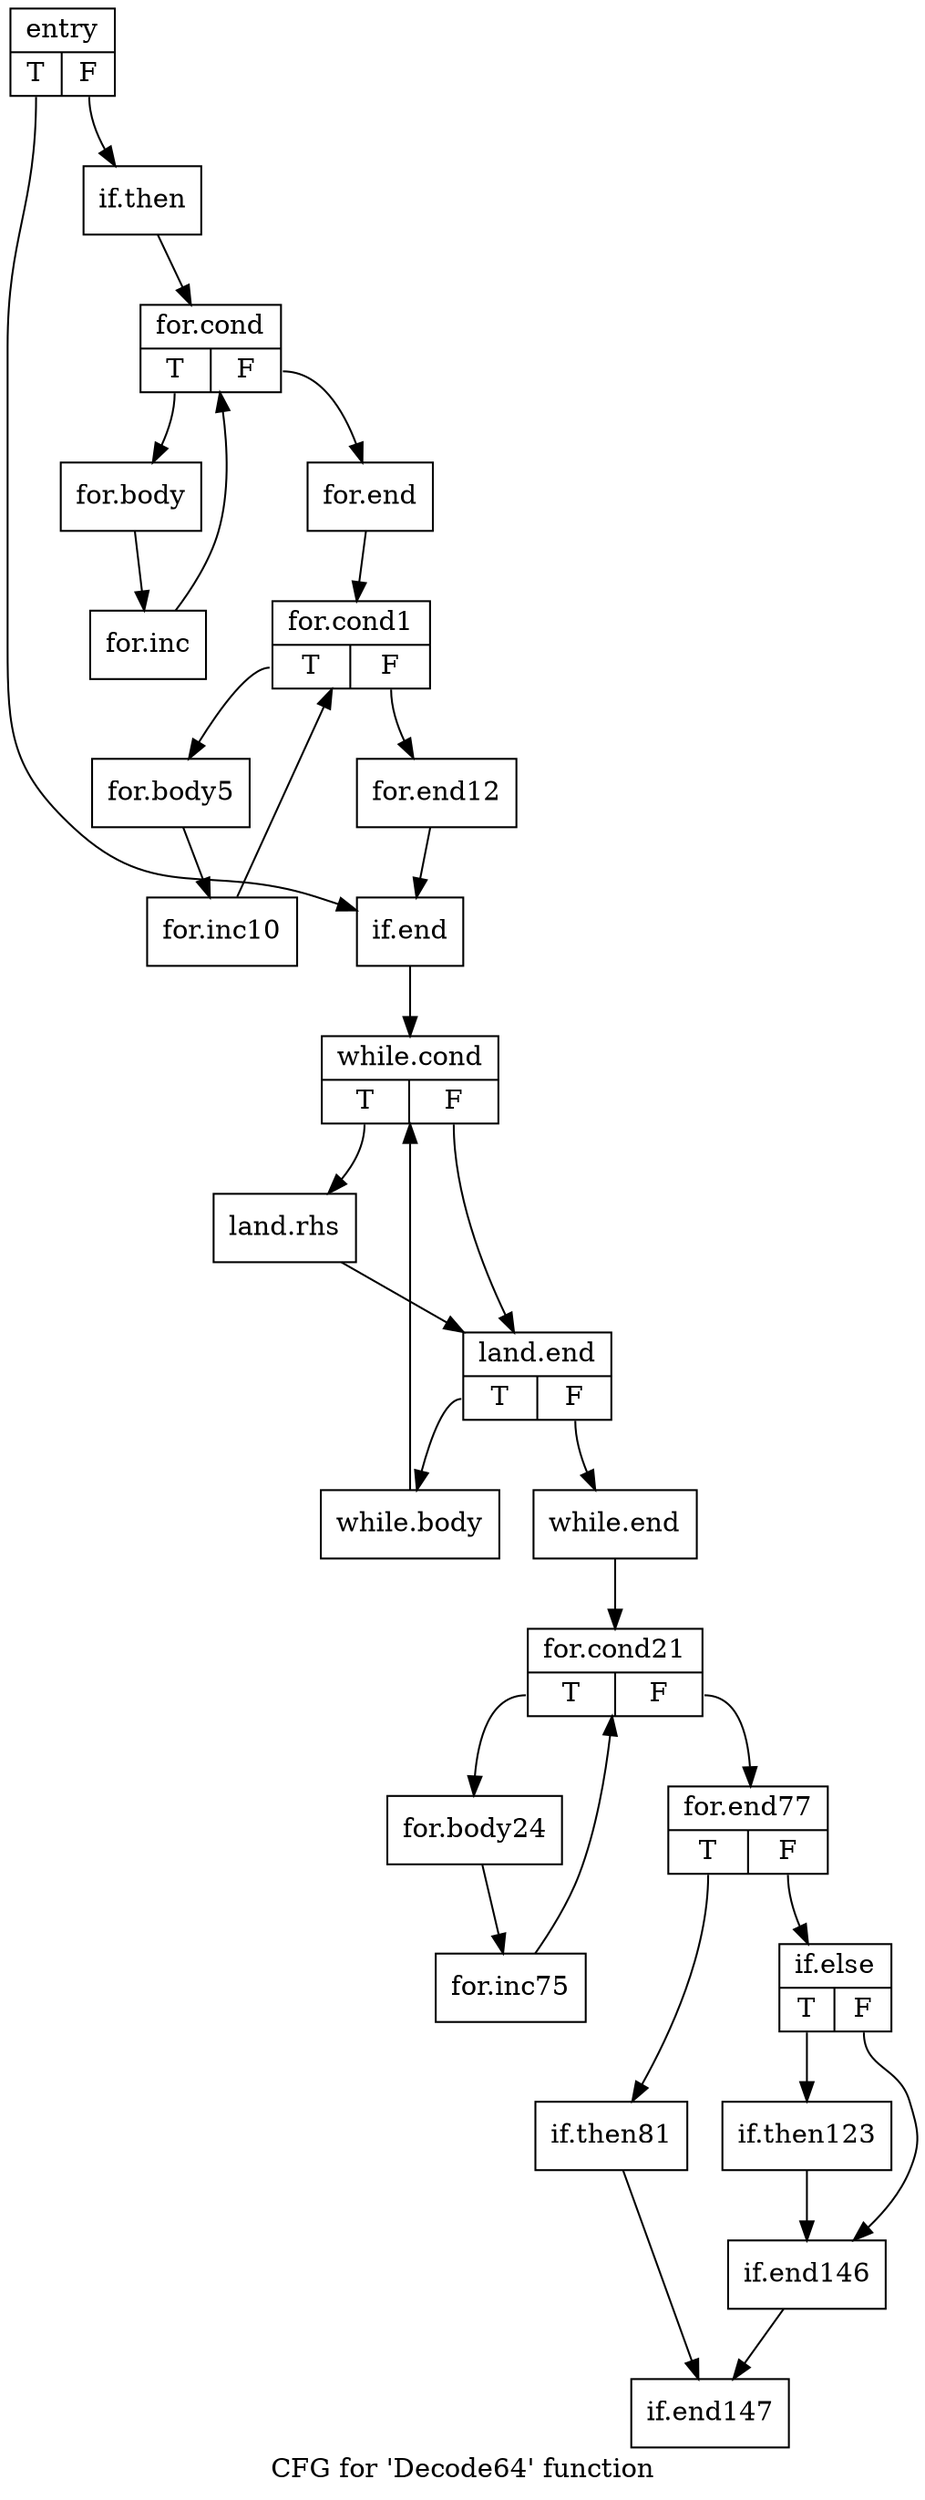 digraph "CFG for 'Decode64' function" {
	label="CFG for 'Decode64' function";

	Node0x1b5a5d0 [shape=record,label="{entry|{<s0>T|<s1>F}}"];
	Node0x1b5a5d0:s0 -> Node0x1b5abf0;
	Node0x1b5a5d0:s1 -> Node0x1b5a530;
	Node0x1b5a530 [shape=record,label="{if.then}"];
	Node0x1b5a530 -> Node0x1b5aef0;
	Node0x1b5aef0 [shape=record,label="{for.cond|{<s0>T|<s1>F}}"];
	Node0x1b5aef0:s0 -> Node0x1b909f0;
	Node0x1b5aef0:s1 -> Node0x1b90ad0;
	Node0x1b909f0 [shape=record,label="{for.body}"];
	Node0x1b909f0 -> Node0x1b90e10;
	Node0x1b90e10 [shape=record,label="{for.inc}"];
	Node0x1b90e10 -> Node0x1b5aef0;
	Node0x1b90ad0 [shape=record,label="{for.end}"];
	Node0x1b90ad0 -> Node0x1b91130;
	Node0x1b91130 [shape=record,label="{for.cond1|{<s0>T|<s1>F}}"];
	Node0x1b91130:s0 -> Node0x1b5ad80;
	Node0x1b91130:s1 -> Node0x1b91710;
	Node0x1b5ad80 [shape=record,label="{for.body5}"];
	Node0x1b5ad80 -> Node0x1b91210;
	Node0x1b91210 [shape=record,label="{for.inc10}"];
	Node0x1b91210 -> Node0x1b91130;
	Node0x1b91710 [shape=record,label="{for.end12}"];
	Node0x1b91710 -> Node0x1b5abf0;
	Node0x1b5abf0 [shape=record,label="{if.end}"];
	Node0x1b5abf0 -> Node0x1b71cf0;
	Node0x1b71cf0 [shape=record,label="{while.cond|{<s0>T|<s1>F}}"];
	Node0x1b71cf0:s0 -> Node0x1b71ec0;
	Node0x1b71cf0:s1 -> Node0x1b71fa0;
	Node0x1b71ec0 [shape=record,label="{land.rhs}"];
	Node0x1b71ec0 -> Node0x1b71fa0;
	Node0x1b71fa0 [shape=record,label="{land.end|{<s0>T|<s1>F}}"];
	Node0x1b71fa0:s0 -> Node0x1b725e0;
	Node0x1b71fa0:s1 -> Node0x1b72660;
	Node0x1b725e0 [shape=record,label="{while.body}"];
	Node0x1b725e0 -> Node0x1b71cf0;
	Node0x1b72660 [shape=record,label="{while.end}"];
	Node0x1b72660 -> Node0x1b73110;
	Node0x1b73110 [shape=record,label="{for.cond21|{<s0>T|<s1>F}}"];
	Node0x1b73110:s0 -> Node0x1b733d0;
	Node0x1b73110:s1 -> Node0x1b734b0;
	Node0x1b733d0 [shape=record,label="{for.body24}"];
	Node0x1b733d0 -> Node0x1b72cb0;
	Node0x1b72cb0 [shape=record,label="{for.inc75}"];
	Node0x1b72cb0 -> Node0x1b73110;
	Node0x1b734b0 [shape=record,label="{for.end77|{<s0>T|<s1>F}}"];
	Node0x1b734b0:s0 -> Node0x1b9bec0;
	Node0x1b734b0:s1 -> Node0x1b9bfa0;
	Node0x1b9bec0 [shape=record,label="{if.then81}"];
	Node0x1b9bec0 -> Node0x1b9e210;
	Node0x1b9bfa0 [shape=record,label="{if.else|{<s0>T|<s1>F}}"];
	Node0x1b9bfa0:s0 -> Node0x1b9e4d0;
	Node0x1b9bfa0:s1 -> Node0x1b9e5b0;
	Node0x1b9e4d0 [shape=record,label="{if.then123}"];
	Node0x1b9e4d0 -> Node0x1b9e5b0;
	Node0x1b9e5b0 [shape=record,label="{if.end146}"];
	Node0x1b9e5b0 -> Node0x1b9e210;
	Node0x1b9e210 [shape=record,label="{if.end147}"];
}
